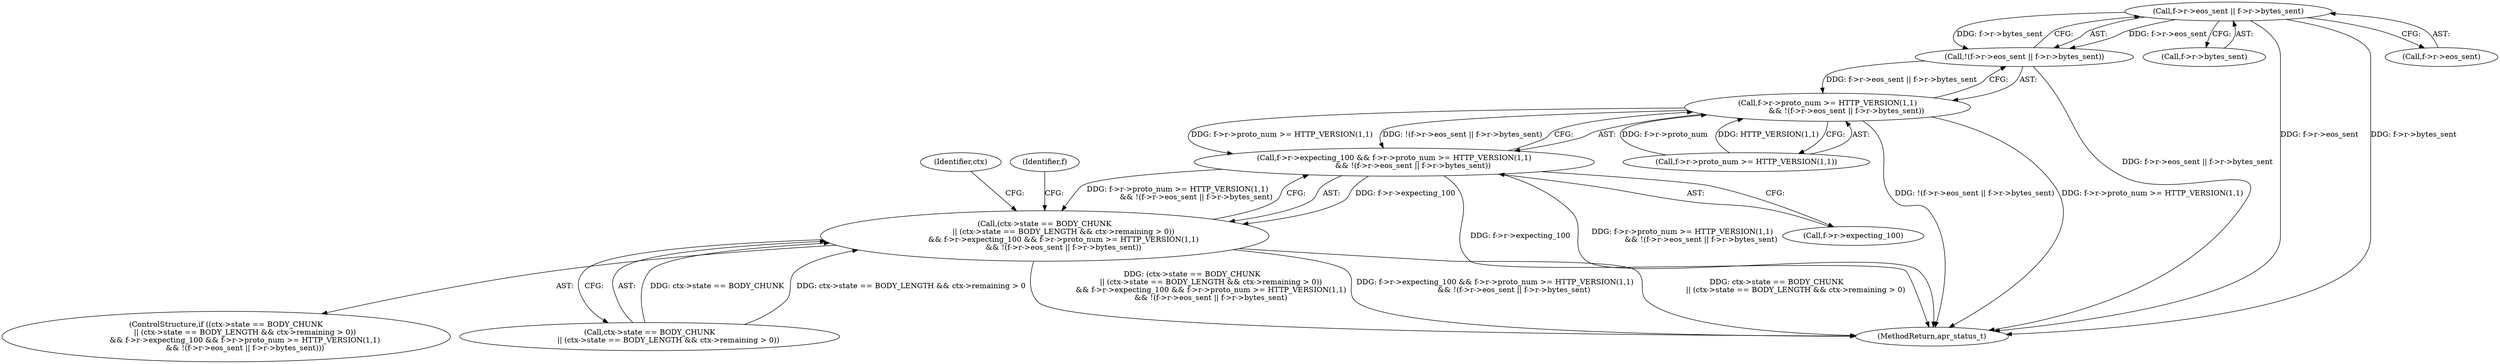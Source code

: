 digraph "0_httpd_e427c41257957b57036d5a549b260b6185d1dd73@pointer" {
"1000410" [label="(Call,f->r->eos_sent || f->r->bytes_sent)"];
"1000409" [label="(Call,!(f->r->eos_sent || f->r->bytes_sent))"];
"1000399" [label="(Call,f->r->proto_num >= HTTP_VERSION(1,1)\n                && !(f->r->eos_sent || f->r->bytes_sent))"];
"1000393" [label="(Call,f->r->expecting_100 && f->r->proto_num >= HTTP_VERSION(1,1)\n                && !(f->r->eos_sent || f->r->bytes_sent))"];
"1000375" [label="(Call,(ctx->state == BODY_CHUNK\n                || (ctx->state == BODY_LENGTH && ctx->remaining > 0))\n                && f->r->expecting_100 && f->r->proto_num >= HTTP_VERSION(1,1)\n                && !(f->r->eos_sent || f->r->bytes_sent))"];
"1000399" [label="(Call,f->r->proto_num >= HTTP_VERSION(1,1)\n                && !(f->r->eos_sent || f->r->bytes_sent))"];
"1000393" [label="(Call,f->r->expecting_100 && f->r->proto_num >= HTTP_VERSION(1,1)\n                && !(f->r->eos_sent || f->r->bytes_sent))"];
"1000374" [label="(ControlStructure,if ((ctx->state == BODY_CHUNK\n                || (ctx->state == BODY_LENGTH && ctx->remaining > 0))\n                && f->r->expecting_100 && f->r->proto_num >= HTTP_VERSION(1,1)\n                && !(f->r->eos_sent || f->r->bytes_sent)))"];
"1000520" [label="(Identifier,ctx)"];
"1000410" [label="(Call,f->r->eos_sent || f->r->bytes_sent)"];
"1000375" [label="(Call,(ctx->state == BODY_CHUNK\n                || (ctx->state == BODY_LENGTH && ctx->remaining > 0))\n                && f->r->expecting_100 && f->r->proto_num >= HTTP_VERSION(1,1)\n                && !(f->r->eos_sent || f->r->bytes_sent))"];
"1000416" [label="(Call,f->r->bytes_sent)"];
"1000908" [label="(MethodReturn,apr_status_t)"];
"1000409" [label="(Call,!(f->r->eos_sent || f->r->bytes_sent))"];
"1000394" [label="(Call,f->r->expecting_100)"];
"1000427" [label="(Identifier,f)"];
"1000376" [label="(Call,ctx->state == BODY_CHUNK\n                || (ctx->state == BODY_LENGTH && ctx->remaining > 0))"];
"1000400" [label="(Call,f->r->proto_num >= HTTP_VERSION(1,1))"];
"1000411" [label="(Call,f->r->eos_sent)"];
"1000410" -> "1000409"  [label="AST: "];
"1000410" -> "1000411"  [label="CFG: "];
"1000410" -> "1000416"  [label="CFG: "];
"1000411" -> "1000410"  [label="AST: "];
"1000416" -> "1000410"  [label="AST: "];
"1000409" -> "1000410"  [label="CFG: "];
"1000410" -> "1000908"  [label="DDG: f->r->eos_sent"];
"1000410" -> "1000908"  [label="DDG: f->r->bytes_sent"];
"1000410" -> "1000409"  [label="DDG: f->r->eos_sent"];
"1000410" -> "1000409"  [label="DDG: f->r->bytes_sent"];
"1000409" -> "1000399"  [label="AST: "];
"1000399" -> "1000409"  [label="CFG: "];
"1000409" -> "1000908"  [label="DDG: f->r->eos_sent || f->r->bytes_sent"];
"1000409" -> "1000399"  [label="DDG: f->r->eos_sent || f->r->bytes_sent"];
"1000399" -> "1000393"  [label="AST: "];
"1000399" -> "1000400"  [label="CFG: "];
"1000400" -> "1000399"  [label="AST: "];
"1000393" -> "1000399"  [label="CFG: "];
"1000399" -> "1000908"  [label="DDG: !(f->r->eos_sent || f->r->bytes_sent)"];
"1000399" -> "1000908"  [label="DDG: f->r->proto_num >= HTTP_VERSION(1,1)"];
"1000399" -> "1000393"  [label="DDG: f->r->proto_num >= HTTP_VERSION(1,1)"];
"1000399" -> "1000393"  [label="DDG: !(f->r->eos_sent || f->r->bytes_sent)"];
"1000400" -> "1000399"  [label="DDG: f->r->proto_num"];
"1000400" -> "1000399"  [label="DDG: HTTP_VERSION(1,1)"];
"1000393" -> "1000375"  [label="AST: "];
"1000393" -> "1000394"  [label="CFG: "];
"1000394" -> "1000393"  [label="AST: "];
"1000375" -> "1000393"  [label="CFG: "];
"1000393" -> "1000908"  [label="DDG: f->r->expecting_100"];
"1000393" -> "1000908"  [label="DDG: f->r->proto_num >= HTTP_VERSION(1,1)\n                && !(f->r->eos_sent || f->r->bytes_sent)"];
"1000393" -> "1000375"  [label="DDG: f->r->expecting_100"];
"1000393" -> "1000375"  [label="DDG: f->r->proto_num >= HTTP_VERSION(1,1)\n                && !(f->r->eos_sent || f->r->bytes_sent)"];
"1000375" -> "1000374"  [label="AST: "];
"1000375" -> "1000376"  [label="CFG: "];
"1000376" -> "1000375"  [label="AST: "];
"1000427" -> "1000375"  [label="CFG: "];
"1000520" -> "1000375"  [label="CFG: "];
"1000375" -> "1000908"  [label="DDG: ctx->state == BODY_CHUNK\n                || (ctx->state == BODY_LENGTH && ctx->remaining > 0)"];
"1000375" -> "1000908"  [label="DDG: (ctx->state == BODY_CHUNK\n                || (ctx->state == BODY_LENGTH && ctx->remaining > 0))\n                && f->r->expecting_100 && f->r->proto_num >= HTTP_VERSION(1,1)\n                && !(f->r->eos_sent || f->r->bytes_sent)"];
"1000375" -> "1000908"  [label="DDG: f->r->expecting_100 && f->r->proto_num >= HTTP_VERSION(1,1)\n                && !(f->r->eos_sent || f->r->bytes_sent)"];
"1000376" -> "1000375"  [label="DDG: ctx->state == BODY_CHUNK"];
"1000376" -> "1000375"  [label="DDG: ctx->state == BODY_LENGTH && ctx->remaining > 0"];
}
